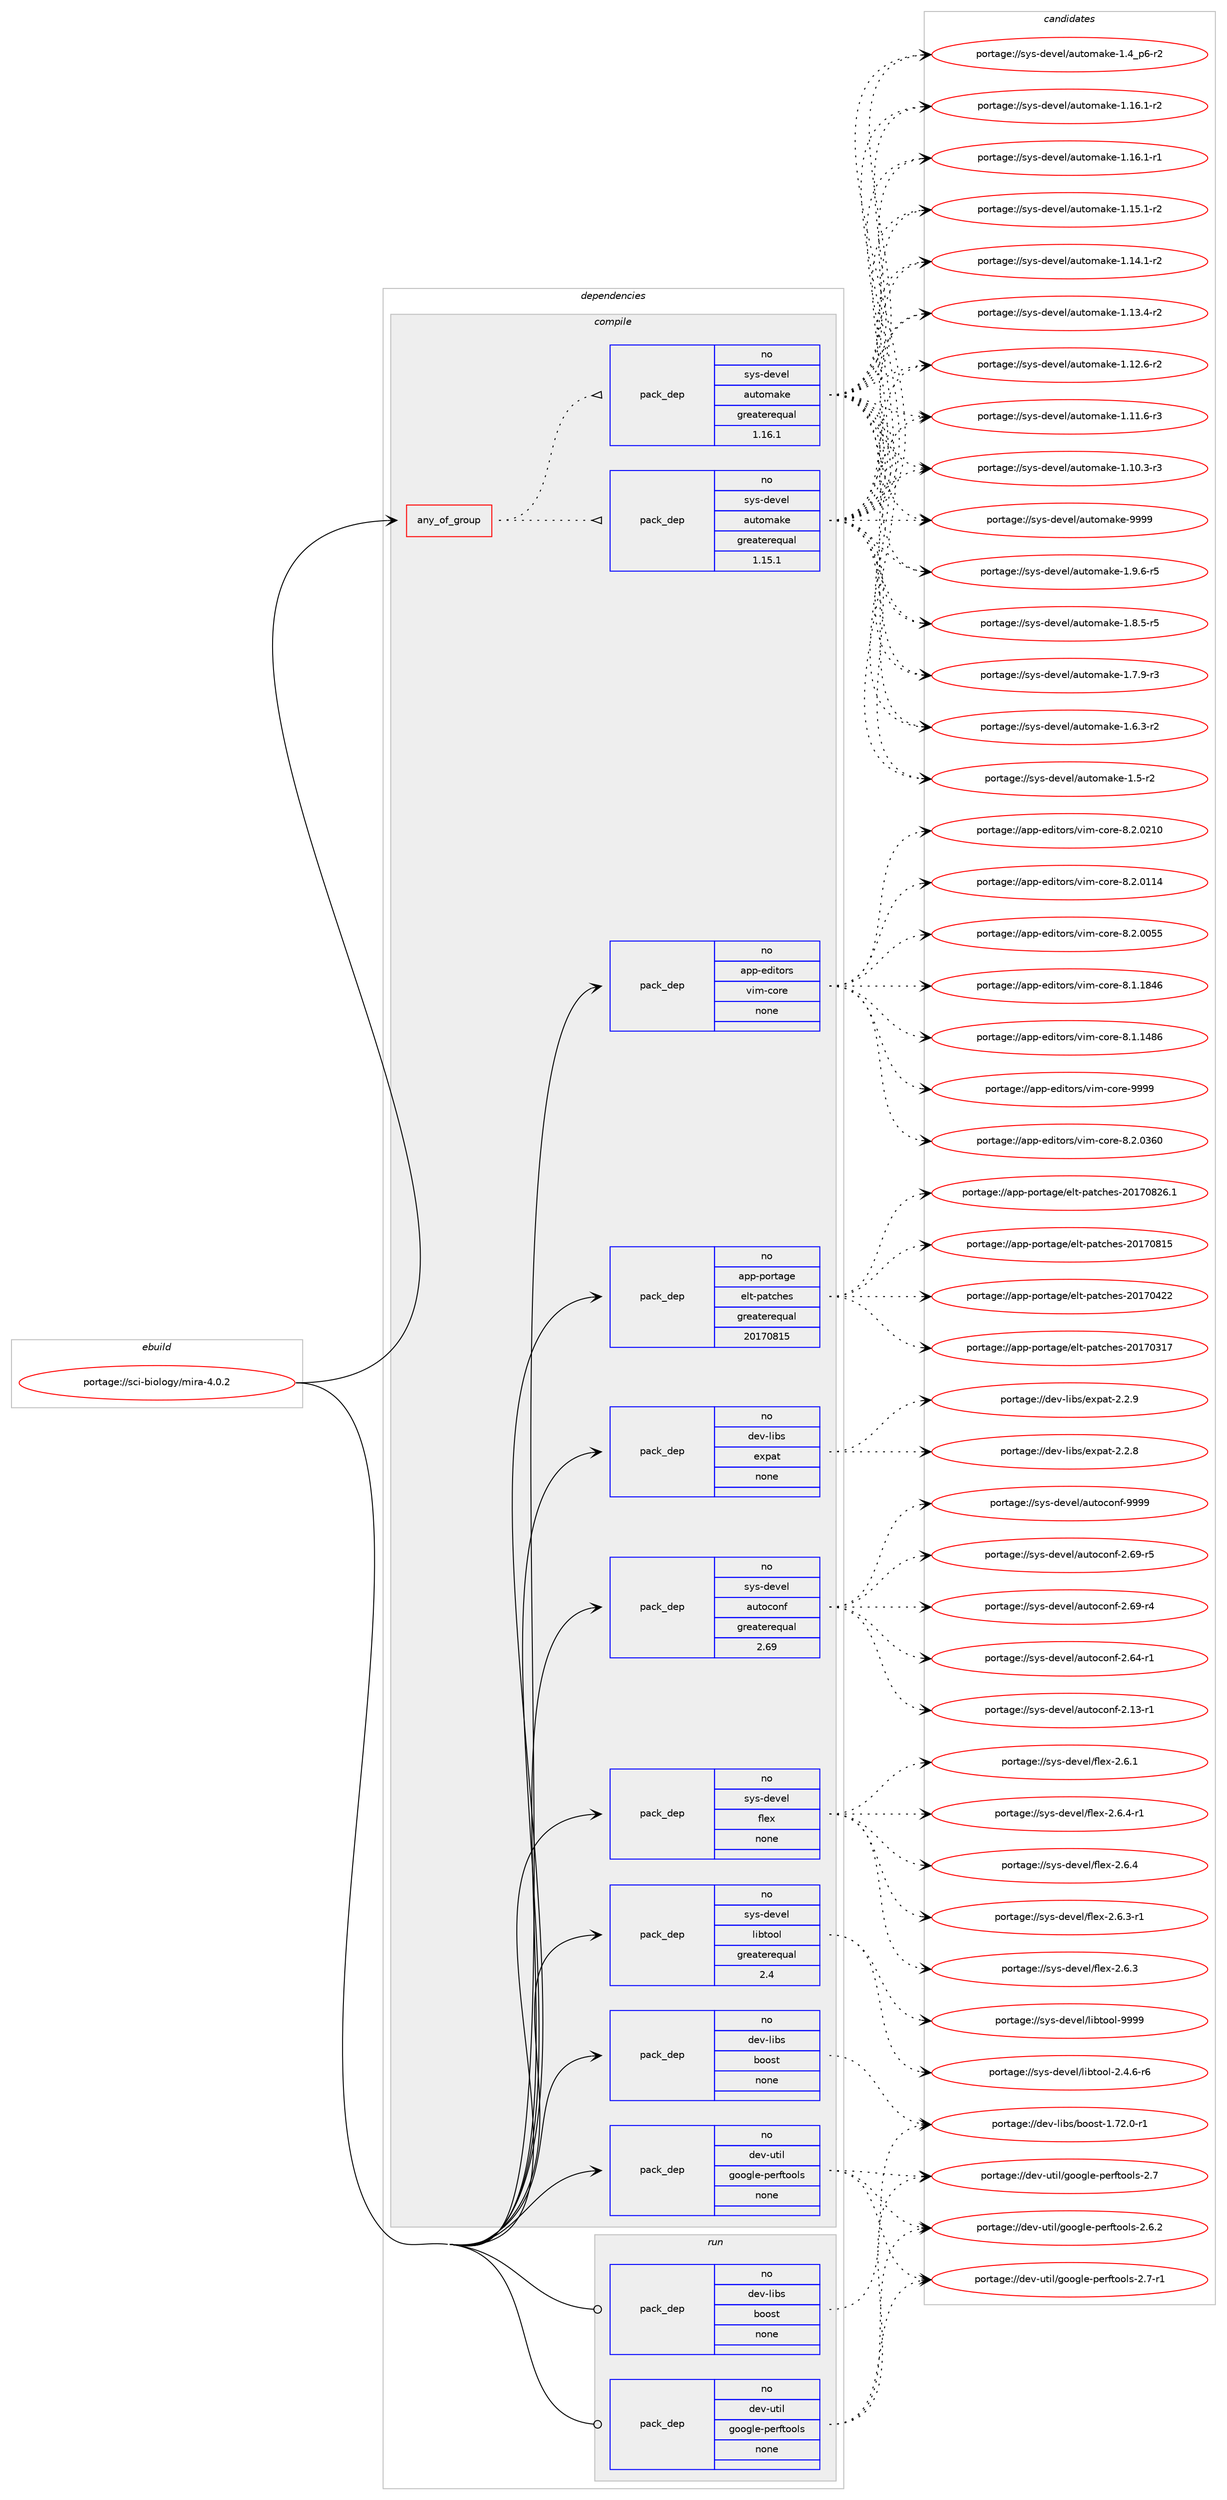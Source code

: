 digraph prolog {

# *************
# Graph options
# *************

newrank=true;
concentrate=true;
compound=true;
graph [rankdir=LR,fontname=Helvetica,fontsize=10,ranksep=1.5];#, ranksep=2.5, nodesep=0.2];
edge  [arrowhead=vee];
node  [fontname=Helvetica,fontsize=10];

# **********
# The ebuild
# **********

subgraph cluster_leftcol {
color=gray;
rank=same;
label=<<i>ebuild</i>>;
id [label="portage://sci-biology/mira-4.0.2", color=red, width=4, href="../sci-biology/mira-4.0.2.svg"];
}

# ****************
# The dependencies
# ****************

subgraph cluster_midcol {
color=gray;
label=<<i>dependencies</i>>;
subgraph cluster_compile {
fillcolor="#eeeeee";
style=filled;
label=<<i>compile</i>>;
subgraph any909 {
dependency43186 [label=<<TABLE BORDER="0" CELLBORDER="1" CELLSPACING="0" CELLPADDING="4"><TR><TD CELLPADDING="10">any_of_group</TD></TR></TABLE>>, shape=none, color=red];subgraph pack34562 {
dependency43187 [label=<<TABLE BORDER="0" CELLBORDER="1" CELLSPACING="0" CELLPADDING="4" WIDTH="220"><TR><TD ROWSPAN="6" CELLPADDING="30">pack_dep</TD></TR><TR><TD WIDTH="110">no</TD></TR><TR><TD>sys-devel</TD></TR><TR><TD>automake</TD></TR><TR><TD>greaterequal</TD></TR><TR><TD>1.16.1</TD></TR></TABLE>>, shape=none, color=blue];
}
dependency43186:e -> dependency43187:w [weight=20,style="dotted",arrowhead="oinv"];
subgraph pack34563 {
dependency43188 [label=<<TABLE BORDER="0" CELLBORDER="1" CELLSPACING="0" CELLPADDING="4" WIDTH="220"><TR><TD ROWSPAN="6" CELLPADDING="30">pack_dep</TD></TR><TR><TD WIDTH="110">no</TD></TR><TR><TD>sys-devel</TD></TR><TR><TD>automake</TD></TR><TR><TD>greaterequal</TD></TR><TR><TD>1.15.1</TD></TR></TABLE>>, shape=none, color=blue];
}
dependency43186:e -> dependency43188:w [weight=20,style="dotted",arrowhead="oinv"];
}
id:e -> dependency43186:w [weight=20,style="solid",arrowhead="vee"];
subgraph pack34564 {
dependency43189 [label=<<TABLE BORDER="0" CELLBORDER="1" CELLSPACING="0" CELLPADDING="4" WIDTH="220"><TR><TD ROWSPAN="6" CELLPADDING="30">pack_dep</TD></TR><TR><TD WIDTH="110">no</TD></TR><TR><TD>app-editors</TD></TR><TR><TD>vim-core</TD></TR><TR><TD>none</TD></TR><TR><TD></TD></TR></TABLE>>, shape=none, color=blue];
}
id:e -> dependency43189:w [weight=20,style="solid",arrowhead="vee"];
subgraph pack34565 {
dependency43190 [label=<<TABLE BORDER="0" CELLBORDER="1" CELLSPACING="0" CELLPADDING="4" WIDTH="220"><TR><TD ROWSPAN="6" CELLPADDING="30">pack_dep</TD></TR><TR><TD WIDTH="110">no</TD></TR><TR><TD>app-portage</TD></TR><TR><TD>elt-patches</TD></TR><TR><TD>greaterequal</TD></TR><TR><TD>20170815</TD></TR></TABLE>>, shape=none, color=blue];
}
id:e -> dependency43190:w [weight=20,style="solid",arrowhead="vee"];
subgraph pack34566 {
dependency43191 [label=<<TABLE BORDER="0" CELLBORDER="1" CELLSPACING="0" CELLPADDING="4" WIDTH="220"><TR><TD ROWSPAN="6" CELLPADDING="30">pack_dep</TD></TR><TR><TD WIDTH="110">no</TD></TR><TR><TD>dev-libs</TD></TR><TR><TD>boost</TD></TR><TR><TD>none</TD></TR><TR><TD></TD></TR></TABLE>>, shape=none, color=blue];
}
id:e -> dependency43191:w [weight=20,style="solid",arrowhead="vee"];
subgraph pack34567 {
dependency43192 [label=<<TABLE BORDER="0" CELLBORDER="1" CELLSPACING="0" CELLPADDING="4" WIDTH="220"><TR><TD ROWSPAN="6" CELLPADDING="30">pack_dep</TD></TR><TR><TD WIDTH="110">no</TD></TR><TR><TD>dev-libs</TD></TR><TR><TD>expat</TD></TR><TR><TD>none</TD></TR><TR><TD></TD></TR></TABLE>>, shape=none, color=blue];
}
id:e -> dependency43192:w [weight=20,style="solid",arrowhead="vee"];
subgraph pack34568 {
dependency43193 [label=<<TABLE BORDER="0" CELLBORDER="1" CELLSPACING="0" CELLPADDING="4" WIDTH="220"><TR><TD ROWSPAN="6" CELLPADDING="30">pack_dep</TD></TR><TR><TD WIDTH="110">no</TD></TR><TR><TD>dev-util</TD></TR><TR><TD>google-perftools</TD></TR><TR><TD>none</TD></TR><TR><TD></TD></TR></TABLE>>, shape=none, color=blue];
}
id:e -> dependency43193:w [weight=20,style="solid",arrowhead="vee"];
subgraph pack34569 {
dependency43194 [label=<<TABLE BORDER="0" CELLBORDER="1" CELLSPACING="0" CELLPADDING="4" WIDTH="220"><TR><TD ROWSPAN="6" CELLPADDING="30">pack_dep</TD></TR><TR><TD WIDTH="110">no</TD></TR><TR><TD>sys-devel</TD></TR><TR><TD>autoconf</TD></TR><TR><TD>greaterequal</TD></TR><TR><TD>2.69</TD></TR></TABLE>>, shape=none, color=blue];
}
id:e -> dependency43194:w [weight=20,style="solid",arrowhead="vee"];
subgraph pack34570 {
dependency43195 [label=<<TABLE BORDER="0" CELLBORDER="1" CELLSPACING="0" CELLPADDING="4" WIDTH="220"><TR><TD ROWSPAN="6" CELLPADDING="30">pack_dep</TD></TR><TR><TD WIDTH="110">no</TD></TR><TR><TD>sys-devel</TD></TR><TR><TD>flex</TD></TR><TR><TD>none</TD></TR><TR><TD></TD></TR></TABLE>>, shape=none, color=blue];
}
id:e -> dependency43195:w [weight=20,style="solid",arrowhead="vee"];
subgraph pack34571 {
dependency43196 [label=<<TABLE BORDER="0" CELLBORDER="1" CELLSPACING="0" CELLPADDING="4" WIDTH="220"><TR><TD ROWSPAN="6" CELLPADDING="30">pack_dep</TD></TR><TR><TD WIDTH="110">no</TD></TR><TR><TD>sys-devel</TD></TR><TR><TD>libtool</TD></TR><TR><TD>greaterequal</TD></TR><TR><TD>2.4</TD></TR></TABLE>>, shape=none, color=blue];
}
id:e -> dependency43196:w [weight=20,style="solid",arrowhead="vee"];
}
subgraph cluster_compileandrun {
fillcolor="#eeeeee";
style=filled;
label=<<i>compile and run</i>>;
}
subgraph cluster_run {
fillcolor="#eeeeee";
style=filled;
label=<<i>run</i>>;
subgraph pack34572 {
dependency43197 [label=<<TABLE BORDER="0" CELLBORDER="1" CELLSPACING="0" CELLPADDING="4" WIDTH="220"><TR><TD ROWSPAN="6" CELLPADDING="30">pack_dep</TD></TR><TR><TD WIDTH="110">no</TD></TR><TR><TD>dev-libs</TD></TR><TR><TD>boost</TD></TR><TR><TD>none</TD></TR><TR><TD></TD></TR></TABLE>>, shape=none, color=blue];
}
id:e -> dependency43197:w [weight=20,style="solid",arrowhead="odot"];
subgraph pack34573 {
dependency43198 [label=<<TABLE BORDER="0" CELLBORDER="1" CELLSPACING="0" CELLPADDING="4" WIDTH="220"><TR><TD ROWSPAN="6" CELLPADDING="30">pack_dep</TD></TR><TR><TD WIDTH="110">no</TD></TR><TR><TD>dev-util</TD></TR><TR><TD>google-perftools</TD></TR><TR><TD>none</TD></TR><TR><TD></TD></TR></TABLE>>, shape=none, color=blue];
}
id:e -> dependency43198:w [weight=20,style="solid",arrowhead="odot"];
}
}

# **************
# The candidates
# **************

subgraph cluster_choices {
rank=same;
color=gray;
label=<<i>candidates</i>>;

subgraph choice34562 {
color=black;
nodesep=1;
choice115121115451001011181011084797117116111109971071014557575757 [label="portage://sys-devel/automake-9999", color=red, width=4,href="../sys-devel/automake-9999.svg"];
choice115121115451001011181011084797117116111109971071014549465746544511453 [label="portage://sys-devel/automake-1.9.6-r5", color=red, width=4,href="../sys-devel/automake-1.9.6-r5.svg"];
choice115121115451001011181011084797117116111109971071014549465646534511453 [label="portage://sys-devel/automake-1.8.5-r5", color=red, width=4,href="../sys-devel/automake-1.8.5-r5.svg"];
choice115121115451001011181011084797117116111109971071014549465546574511451 [label="portage://sys-devel/automake-1.7.9-r3", color=red, width=4,href="../sys-devel/automake-1.7.9-r3.svg"];
choice115121115451001011181011084797117116111109971071014549465446514511450 [label="portage://sys-devel/automake-1.6.3-r2", color=red, width=4,href="../sys-devel/automake-1.6.3-r2.svg"];
choice11512111545100101118101108479711711611110997107101454946534511450 [label="portage://sys-devel/automake-1.5-r2", color=red, width=4,href="../sys-devel/automake-1.5-r2.svg"];
choice115121115451001011181011084797117116111109971071014549465295112544511450 [label="portage://sys-devel/automake-1.4_p6-r2", color=red, width=4,href="../sys-devel/automake-1.4_p6-r2.svg"];
choice11512111545100101118101108479711711611110997107101454946495446494511450 [label="portage://sys-devel/automake-1.16.1-r2", color=red, width=4,href="../sys-devel/automake-1.16.1-r2.svg"];
choice11512111545100101118101108479711711611110997107101454946495446494511449 [label="portage://sys-devel/automake-1.16.1-r1", color=red, width=4,href="../sys-devel/automake-1.16.1-r1.svg"];
choice11512111545100101118101108479711711611110997107101454946495346494511450 [label="portage://sys-devel/automake-1.15.1-r2", color=red, width=4,href="../sys-devel/automake-1.15.1-r2.svg"];
choice11512111545100101118101108479711711611110997107101454946495246494511450 [label="portage://sys-devel/automake-1.14.1-r2", color=red, width=4,href="../sys-devel/automake-1.14.1-r2.svg"];
choice11512111545100101118101108479711711611110997107101454946495146524511450 [label="portage://sys-devel/automake-1.13.4-r2", color=red, width=4,href="../sys-devel/automake-1.13.4-r2.svg"];
choice11512111545100101118101108479711711611110997107101454946495046544511450 [label="portage://sys-devel/automake-1.12.6-r2", color=red, width=4,href="../sys-devel/automake-1.12.6-r2.svg"];
choice11512111545100101118101108479711711611110997107101454946494946544511451 [label="portage://sys-devel/automake-1.11.6-r3", color=red, width=4,href="../sys-devel/automake-1.11.6-r3.svg"];
choice11512111545100101118101108479711711611110997107101454946494846514511451 [label="portage://sys-devel/automake-1.10.3-r3", color=red, width=4,href="../sys-devel/automake-1.10.3-r3.svg"];
dependency43187:e -> choice115121115451001011181011084797117116111109971071014557575757:w [style=dotted,weight="100"];
dependency43187:e -> choice115121115451001011181011084797117116111109971071014549465746544511453:w [style=dotted,weight="100"];
dependency43187:e -> choice115121115451001011181011084797117116111109971071014549465646534511453:w [style=dotted,weight="100"];
dependency43187:e -> choice115121115451001011181011084797117116111109971071014549465546574511451:w [style=dotted,weight="100"];
dependency43187:e -> choice115121115451001011181011084797117116111109971071014549465446514511450:w [style=dotted,weight="100"];
dependency43187:e -> choice11512111545100101118101108479711711611110997107101454946534511450:w [style=dotted,weight="100"];
dependency43187:e -> choice115121115451001011181011084797117116111109971071014549465295112544511450:w [style=dotted,weight="100"];
dependency43187:e -> choice11512111545100101118101108479711711611110997107101454946495446494511450:w [style=dotted,weight="100"];
dependency43187:e -> choice11512111545100101118101108479711711611110997107101454946495446494511449:w [style=dotted,weight="100"];
dependency43187:e -> choice11512111545100101118101108479711711611110997107101454946495346494511450:w [style=dotted,weight="100"];
dependency43187:e -> choice11512111545100101118101108479711711611110997107101454946495246494511450:w [style=dotted,weight="100"];
dependency43187:e -> choice11512111545100101118101108479711711611110997107101454946495146524511450:w [style=dotted,weight="100"];
dependency43187:e -> choice11512111545100101118101108479711711611110997107101454946495046544511450:w [style=dotted,weight="100"];
dependency43187:e -> choice11512111545100101118101108479711711611110997107101454946494946544511451:w [style=dotted,weight="100"];
dependency43187:e -> choice11512111545100101118101108479711711611110997107101454946494846514511451:w [style=dotted,weight="100"];
}
subgraph choice34563 {
color=black;
nodesep=1;
choice115121115451001011181011084797117116111109971071014557575757 [label="portage://sys-devel/automake-9999", color=red, width=4,href="../sys-devel/automake-9999.svg"];
choice115121115451001011181011084797117116111109971071014549465746544511453 [label="portage://sys-devel/automake-1.9.6-r5", color=red, width=4,href="../sys-devel/automake-1.9.6-r5.svg"];
choice115121115451001011181011084797117116111109971071014549465646534511453 [label="portage://sys-devel/automake-1.8.5-r5", color=red, width=4,href="../sys-devel/automake-1.8.5-r5.svg"];
choice115121115451001011181011084797117116111109971071014549465546574511451 [label="portage://sys-devel/automake-1.7.9-r3", color=red, width=4,href="../sys-devel/automake-1.7.9-r3.svg"];
choice115121115451001011181011084797117116111109971071014549465446514511450 [label="portage://sys-devel/automake-1.6.3-r2", color=red, width=4,href="../sys-devel/automake-1.6.3-r2.svg"];
choice11512111545100101118101108479711711611110997107101454946534511450 [label="portage://sys-devel/automake-1.5-r2", color=red, width=4,href="../sys-devel/automake-1.5-r2.svg"];
choice115121115451001011181011084797117116111109971071014549465295112544511450 [label="portage://sys-devel/automake-1.4_p6-r2", color=red, width=4,href="../sys-devel/automake-1.4_p6-r2.svg"];
choice11512111545100101118101108479711711611110997107101454946495446494511450 [label="portage://sys-devel/automake-1.16.1-r2", color=red, width=4,href="../sys-devel/automake-1.16.1-r2.svg"];
choice11512111545100101118101108479711711611110997107101454946495446494511449 [label="portage://sys-devel/automake-1.16.1-r1", color=red, width=4,href="../sys-devel/automake-1.16.1-r1.svg"];
choice11512111545100101118101108479711711611110997107101454946495346494511450 [label="portage://sys-devel/automake-1.15.1-r2", color=red, width=4,href="../sys-devel/automake-1.15.1-r2.svg"];
choice11512111545100101118101108479711711611110997107101454946495246494511450 [label="portage://sys-devel/automake-1.14.1-r2", color=red, width=4,href="../sys-devel/automake-1.14.1-r2.svg"];
choice11512111545100101118101108479711711611110997107101454946495146524511450 [label="portage://sys-devel/automake-1.13.4-r2", color=red, width=4,href="../sys-devel/automake-1.13.4-r2.svg"];
choice11512111545100101118101108479711711611110997107101454946495046544511450 [label="portage://sys-devel/automake-1.12.6-r2", color=red, width=4,href="../sys-devel/automake-1.12.6-r2.svg"];
choice11512111545100101118101108479711711611110997107101454946494946544511451 [label="portage://sys-devel/automake-1.11.6-r3", color=red, width=4,href="../sys-devel/automake-1.11.6-r3.svg"];
choice11512111545100101118101108479711711611110997107101454946494846514511451 [label="portage://sys-devel/automake-1.10.3-r3", color=red, width=4,href="../sys-devel/automake-1.10.3-r3.svg"];
dependency43188:e -> choice115121115451001011181011084797117116111109971071014557575757:w [style=dotted,weight="100"];
dependency43188:e -> choice115121115451001011181011084797117116111109971071014549465746544511453:w [style=dotted,weight="100"];
dependency43188:e -> choice115121115451001011181011084797117116111109971071014549465646534511453:w [style=dotted,weight="100"];
dependency43188:e -> choice115121115451001011181011084797117116111109971071014549465546574511451:w [style=dotted,weight="100"];
dependency43188:e -> choice115121115451001011181011084797117116111109971071014549465446514511450:w [style=dotted,weight="100"];
dependency43188:e -> choice11512111545100101118101108479711711611110997107101454946534511450:w [style=dotted,weight="100"];
dependency43188:e -> choice115121115451001011181011084797117116111109971071014549465295112544511450:w [style=dotted,weight="100"];
dependency43188:e -> choice11512111545100101118101108479711711611110997107101454946495446494511450:w [style=dotted,weight="100"];
dependency43188:e -> choice11512111545100101118101108479711711611110997107101454946495446494511449:w [style=dotted,weight="100"];
dependency43188:e -> choice11512111545100101118101108479711711611110997107101454946495346494511450:w [style=dotted,weight="100"];
dependency43188:e -> choice11512111545100101118101108479711711611110997107101454946495246494511450:w [style=dotted,weight="100"];
dependency43188:e -> choice11512111545100101118101108479711711611110997107101454946495146524511450:w [style=dotted,weight="100"];
dependency43188:e -> choice11512111545100101118101108479711711611110997107101454946495046544511450:w [style=dotted,weight="100"];
dependency43188:e -> choice11512111545100101118101108479711711611110997107101454946494946544511451:w [style=dotted,weight="100"];
dependency43188:e -> choice11512111545100101118101108479711711611110997107101454946494846514511451:w [style=dotted,weight="100"];
}
subgraph choice34564 {
color=black;
nodesep=1;
choice97112112451011001051161111141154711810510945991111141014557575757 [label="portage://app-editors/vim-core-9999", color=red, width=4,href="../app-editors/vim-core-9999.svg"];
choice9711211245101100105116111114115471181051094599111114101455646504648515448 [label="portage://app-editors/vim-core-8.2.0360", color=red, width=4,href="../app-editors/vim-core-8.2.0360.svg"];
choice9711211245101100105116111114115471181051094599111114101455646504648504948 [label="portage://app-editors/vim-core-8.2.0210", color=red, width=4,href="../app-editors/vim-core-8.2.0210.svg"];
choice9711211245101100105116111114115471181051094599111114101455646504648494952 [label="portage://app-editors/vim-core-8.2.0114", color=red, width=4,href="../app-editors/vim-core-8.2.0114.svg"];
choice9711211245101100105116111114115471181051094599111114101455646504648485353 [label="portage://app-editors/vim-core-8.2.0055", color=red, width=4,href="../app-editors/vim-core-8.2.0055.svg"];
choice9711211245101100105116111114115471181051094599111114101455646494649565254 [label="portage://app-editors/vim-core-8.1.1846", color=red, width=4,href="../app-editors/vim-core-8.1.1846.svg"];
choice9711211245101100105116111114115471181051094599111114101455646494649525654 [label="portage://app-editors/vim-core-8.1.1486", color=red, width=4,href="../app-editors/vim-core-8.1.1486.svg"];
dependency43189:e -> choice97112112451011001051161111141154711810510945991111141014557575757:w [style=dotted,weight="100"];
dependency43189:e -> choice9711211245101100105116111114115471181051094599111114101455646504648515448:w [style=dotted,weight="100"];
dependency43189:e -> choice9711211245101100105116111114115471181051094599111114101455646504648504948:w [style=dotted,weight="100"];
dependency43189:e -> choice9711211245101100105116111114115471181051094599111114101455646504648494952:w [style=dotted,weight="100"];
dependency43189:e -> choice9711211245101100105116111114115471181051094599111114101455646504648485353:w [style=dotted,weight="100"];
dependency43189:e -> choice9711211245101100105116111114115471181051094599111114101455646494649565254:w [style=dotted,weight="100"];
dependency43189:e -> choice9711211245101100105116111114115471181051094599111114101455646494649525654:w [style=dotted,weight="100"];
}
subgraph choice34565 {
color=black;
nodesep=1;
choice971121124511211111411697103101471011081164511297116991041011154550484955485650544649 [label="portage://app-portage/elt-patches-20170826.1", color=red, width=4,href="../app-portage/elt-patches-20170826.1.svg"];
choice97112112451121111141169710310147101108116451129711699104101115455048495548564953 [label="portage://app-portage/elt-patches-20170815", color=red, width=4,href="../app-portage/elt-patches-20170815.svg"];
choice97112112451121111141169710310147101108116451129711699104101115455048495548525050 [label="portage://app-portage/elt-patches-20170422", color=red, width=4,href="../app-portage/elt-patches-20170422.svg"];
choice97112112451121111141169710310147101108116451129711699104101115455048495548514955 [label="portage://app-portage/elt-patches-20170317", color=red, width=4,href="../app-portage/elt-patches-20170317.svg"];
dependency43190:e -> choice971121124511211111411697103101471011081164511297116991041011154550484955485650544649:w [style=dotted,weight="100"];
dependency43190:e -> choice97112112451121111141169710310147101108116451129711699104101115455048495548564953:w [style=dotted,weight="100"];
dependency43190:e -> choice97112112451121111141169710310147101108116451129711699104101115455048495548525050:w [style=dotted,weight="100"];
dependency43190:e -> choice97112112451121111141169710310147101108116451129711699104101115455048495548514955:w [style=dotted,weight="100"];
}
subgraph choice34566 {
color=black;
nodesep=1;
choice10010111845108105981154798111111115116454946555046484511449 [label="portage://dev-libs/boost-1.72.0-r1", color=red, width=4,href="../dev-libs/boost-1.72.0-r1.svg"];
dependency43191:e -> choice10010111845108105981154798111111115116454946555046484511449:w [style=dotted,weight="100"];
}
subgraph choice34567 {
color=black;
nodesep=1;
choice10010111845108105981154710112011297116455046504657 [label="portage://dev-libs/expat-2.2.9", color=red, width=4,href="../dev-libs/expat-2.2.9.svg"];
choice10010111845108105981154710112011297116455046504656 [label="portage://dev-libs/expat-2.2.8", color=red, width=4,href="../dev-libs/expat-2.2.8.svg"];
dependency43192:e -> choice10010111845108105981154710112011297116455046504657:w [style=dotted,weight="100"];
dependency43192:e -> choice10010111845108105981154710112011297116455046504656:w [style=dotted,weight="100"];
}
subgraph choice34568 {
color=black;
nodesep=1;
choice100101118451171161051084710311111110310810145112101114102116111111108115455046554511449 [label="portage://dev-util/google-perftools-2.7-r1", color=red, width=4,href="../dev-util/google-perftools-2.7-r1.svg"];
choice10010111845117116105108471031111111031081014511210111410211611111110811545504655 [label="portage://dev-util/google-perftools-2.7", color=red, width=4,href="../dev-util/google-perftools-2.7.svg"];
choice100101118451171161051084710311111110310810145112101114102116111111108115455046544650 [label="portage://dev-util/google-perftools-2.6.2", color=red, width=4,href="../dev-util/google-perftools-2.6.2.svg"];
dependency43193:e -> choice100101118451171161051084710311111110310810145112101114102116111111108115455046554511449:w [style=dotted,weight="100"];
dependency43193:e -> choice10010111845117116105108471031111111031081014511210111410211611111110811545504655:w [style=dotted,weight="100"];
dependency43193:e -> choice100101118451171161051084710311111110310810145112101114102116111111108115455046544650:w [style=dotted,weight="100"];
}
subgraph choice34569 {
color=black;
nodesep=1;
choice115121115451001011181011084797117116111991111101024557575757 [label="portage://sys-devel/autoconf-9999", color=red, width=4,href="../sys-devel/autoconf-9999.svg"];
choice1151211154510010111810110847971171161119911111010245504654574511453 [label="portage://sys-devel/autoconf-2.69-r5", color=red, width=4,href="../sys-devel/autoconf-2.69-r5.svg"];
choice1151211154510010111810110847971171161119911111010245504654574511452 [label="portage://sys-devel/autoconf-2.69-r4", color=red, width=4,href="../sys-devel/autoconf-2.69-r4.svg"];
choice1151211154510010111810110847971171161119911111010245504654524511449 [label="portage://sys-devel/autoconf-2.64-r1", color=red, width=4,href="../sys-devel/autoconf-2.64-r1.svg"];
choice1151211154510010111810110847971171161119911111010245504649514511449 [label="portage://sys-devel/autoconf-2.13-r1", color=red, width=4,href="../sys-devel/autoconf-2.13-r1.svg"];
dependency43194:e -> choice115121115451001011181011084797117116111991111101024557575757:w [style=dotted,weight="100"];
dependency43194:e -> choice1151211154510010111810110847971171161119911111010245504654574511453:w [style=dotted,weight="100"];
dependency43194:e -> choice1151211154510010111810110847971171161119911111010245504654574511452:w [style=dotted,weight="100"];
dependency43194:e -> choice1151211154510010111810110847971171161119911111010245504654524511449:w [style=dotted,weight="100"];
dependency43194:e -> choice1151211154510010111810110847971171161119911111010245504649514511449:w [style=dotted,weight="100"];
}
subgraph choice34570 {
color=black;
nodesep=1;
choice11512111545100101118101108471021081011204550465446524511449 [label="portage://sys-devel/flex-2.6.4-r1", color=red, width=4,href="../sys-devel/flex-2.6.4-r1.svg"];
choice1151211154510010111810110847102108101120455046544652 [label="portage://sys-devel/flex-2.6.4", color=red, width=4,href="../sys-devel/flex-2.6.4.svg"];
choice11512111545100101118101108471021081011204550465446514511449 [label="portage://sys-devel/flex-2.6.3-r1", color=red, width=4,href="../sys-devel/flex-2.6.3-r1.svg"];
choice1151211154510010111810110847102108101120455046544651 [label="portage://sys-devel/flex-2.6.3", color=red, width=4,href="../sys-devel/flex-2.6.3.svg"];
choice1151211154510010111810110847102108101120455046544649 [label="portage://sys-devel/flex-2.6.1", color=red, width=4,href="../sys-devel/flex-2.6.1.svg"];
dependency43195:e -> choice11512111545100101118101108471021081011204550465446524511449:w [style=dotted,weight="100"];
dependency43195:e -> choice1151211154510010111810110847102108101120455046544652:w [style=dotted,weight="100"];
dependency43195:e -> choice11512111545100101118101108471021081011204550465446514511449:w [style=dotted,weight="100"];
dependency43195:e -> choice1151211154510010111810110847102108101120455046544651:w [style=dotted,weight="100"];
dependency43195:e -> choice1151211154510010111810110847102108101120455046544649:w [style=dotted,weight="100"];
}
subgraph choice34571 {
color=black;
nodesep=1;
choice1151211154510010111810110847108105981161111111084557575757 [label="portage://sys-devel/libtool-9999", color=red, width=4,href="../sys-devel/libtool-9999.svg"];
choice1151211154510010111810110847108105981161111111084550465246544511454 [label="portage://sys-devel/libtool-2.4.6-r6", color=red, width=4,href="../sys-devel/libtool-2.4.6-r6.svg"];
dependency43196:e -> choice1151211154510010111810110847108105981161111111084557575757:w [style=dotted,weight="100"];
dependency43196:e -> choice1151211154510010111810110847108105981161111111084550465246544511454:w [style=dotted,weight="100"];
}
subgraph choice34572 {
color=black;
nodesep=1;
choice10010111845108105981154798111111115116454946555046484511449 [label="portage://dev-libs/boost-1.72.0-r1", color=red, width=4,href="../dev-libs/boost-1.72.0-r1.svg"];
dependency43197:e -> choice10010111845108105981154798111111115116454946555046484511449:w [style=dotted,weight="100"];
}
subgraph choice34573 {
color=black;
nodesep=1;
choice100101118451171161051084710311111110310810145112101114102116111111108115455046554511449 [label="portage://dev-util/google-perftools-2.7-r1", color=red, width=4,href="../dev-util/google-perftools-2.7-r1.svg"];
choice10010111845117116105108471031111111031081014511210111410211611111110811545504655 [label="portage://dev-util/google-perftools-2.7", color=red, width=4,href="../dev-util/google-perftools-2.7.svg"];
choice100101118451171161051084710311111110310810145112101114102116111111108115455046544650 [label="portage://dev-util/google-perftools-2.6.2", color=red, width=4,href="../dev-util/google-perftools-2.6.2.svg"];
dependency43198:e -> choice100101118451171161051084710311111110310810145112101114102116111111108115455046554511449:w [style=dotted,weight="100"];
dependency43198:e -> choice10010111845117116105108471031111111031081014511210111410211611111110811545504655:w [style=dotted,weight="100"];
dependency43198:e -> choice100101118451171161051084710311111110310810145112101114102116111111108115455046544650:w [style=dotted,weight="100"];
}
}

}
